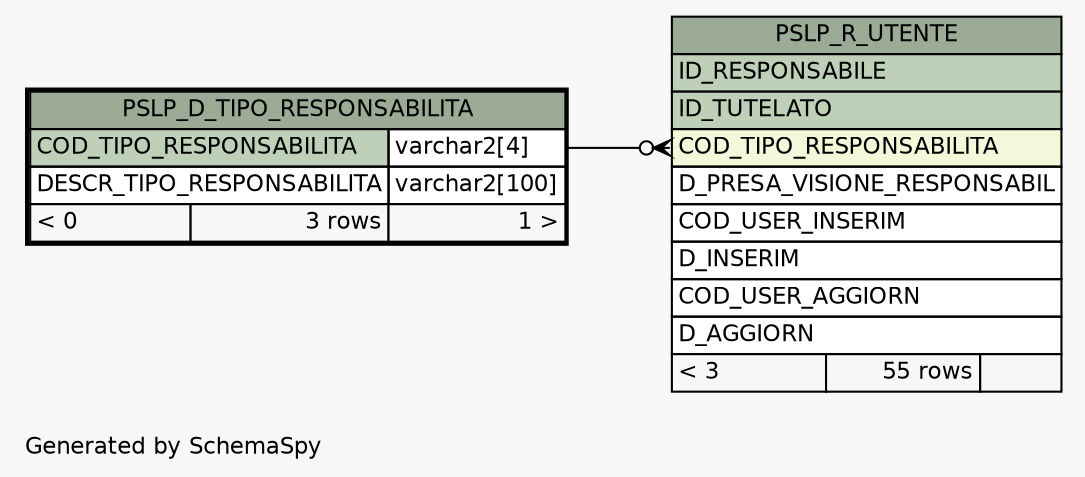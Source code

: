 // dot 2.38.0 on Windows 10 10.0
// SchemaSpy rev 590
digraph "oneDegreeRelationshipsDiagram" {
  graph [
    rankdir="RL"
    bgcolor="#f7f7f7"
    label="\nGenerated by SchemaSpy"
    labeljust="l"
    nodesep="0.18"
    ranksep="0.46"
    fontname="Helvetica"
    fontsize="11"
  ];
  node [
    fontname="Helvetica"
    fontsize="11"
    shape="plaintext"
  ];
  edge [
    arrowsize="0.8"
  ];
  "PSLP_R_UTENTE":"COD_TIPO_RESPONSABILITA":w -> "PSLP_D_TIPO_RESPONSABILITA":"COD_TIPO_RESPONSABILITA.type":e [arrowhead=none dir=back arrowtail=crowodot];
  "PSLP_D_TIPO_RESPONSABILITA" [
    label=<
    <TABLE BORDER="2" CELLBORDER="1" CELLSPACING="0" BGCOLOR="#ffffff">
      <TR><TD COLSPAN="3" BGCOLOR="#9bab96" ALIGN="CENTER">PSLP_D_TIPO_RESPONSABILITA</TD></TR>
      <TR><TD PORT="COD_TIPO_RESPONSABILITA" COLSPAN="2" BGCOLOR="#bed1b8" ALIGN="LEFT">COD_TIPO_RESPONSABILITA</TD><TD PORT="COD_TIPO_RESPONSABILITA.type" ALIGN="LEFT">varchar2[4]</TD></TR>
      <TR><TD PORT="DESCR_TIPO_RESPONSABILITA" COLSPAN="2" ALIGN="LEFT">DESCR_TIPO_RESPONSABILITA</TD><TD PORT="DESCR_TIPO_RESPONSABILITA.type" ALIGN="LEFT">varchar2[100]</TD></TR>
      <TR><TD ALIGN="LEFT" BGCOLOR="#f7f7f7">&lt; 0</TD><TD ALIGN="RIGHT" BGCOLOR="#f7f7f7">3 rows</TD><TD ALIGN="RIGHT" BGCOLOR="#f7f7f7">1 &gt;</TD></TR>
    </TABLE>>
    URL="PSLP_D_TIPO_RESPONSABILITA.html"
    tooltip="PSLP_D_TIPO_RESPONSABILITA"
  ];
  "PSLP_R_UTENTE" [
    label=<
    <TABLE BORDER="0" CELLBORDER="1" CELLSPACING="0" BGCOLOR="#ffffff">
      <TR><TD COLSPAN="3" BGCOLOR="#9bab96" ALIGN="CENTER">PSLP_R_UTENTE</TD></TR>
      <TR><TD PORT="ID_RESPONSABILE" COLSPAN="3" BGCOLOR="#bed1b8" ALIGN="LEFT">ID_RESPONSABILE</TD></TR>
      <TR><TD PORT="ID_TUTELATO" COLSPAN="3" BGCOLOR="#bed1b8" ALIGN="LEFT">ID_TUTELATO</TD></TR>
      <TR><TD PORT="COD_TIPO_RESPONSABILITA" COLSPAN="3" BGCOLOR="#f4f7da" ALIGN="LEFT">COD_TIPO_RESPONSABILITA</TD></TR>
      <TR><TD PORT="D_PRESA_VISIONE_RESPONSABIL" COLSPAN="3" ALIGN="LEFT">D_PRESA_VISIONE_RESPONSABIL</TD></TR>
      <TR><TD PORT="COD_USER_INSERIM" COLSPAN="3" ALIGN="LEFT">COD_USER_INSERIM</TD></TR>
      <TR><TD PORT="D_INSERIM" COLSPAN="3" ALIGN="LEFT">D_INSERIM</TD></TR>
      <TR><TD PORT="COD_USER_AGGIORN" COLSPAN="3" ALIGN="LEFT">COD_USER_AGGIORN</TD></TR>
      <TR><TD PORT="D_AGGIORN" COLSPAN="3" ALIGN="LEFT">D_AGGIORN</TD></TR>
      <TR><TD ALIGN="LEFT" BGCOLOR="#f7f7f7">&lt; 3</TD><TD ALIGN="RIGHT" BGCOLOR="#f7f7f7">55 rows</TD><TD ALIGN="RIGHT" BGCOLOR="#f7f7f7">  </TD></TR>
    </TABLE>>
    URL="PSLP_R_UTENTE.html"
    tooltip="PSLP_R_UTENTE"
  ];
}
